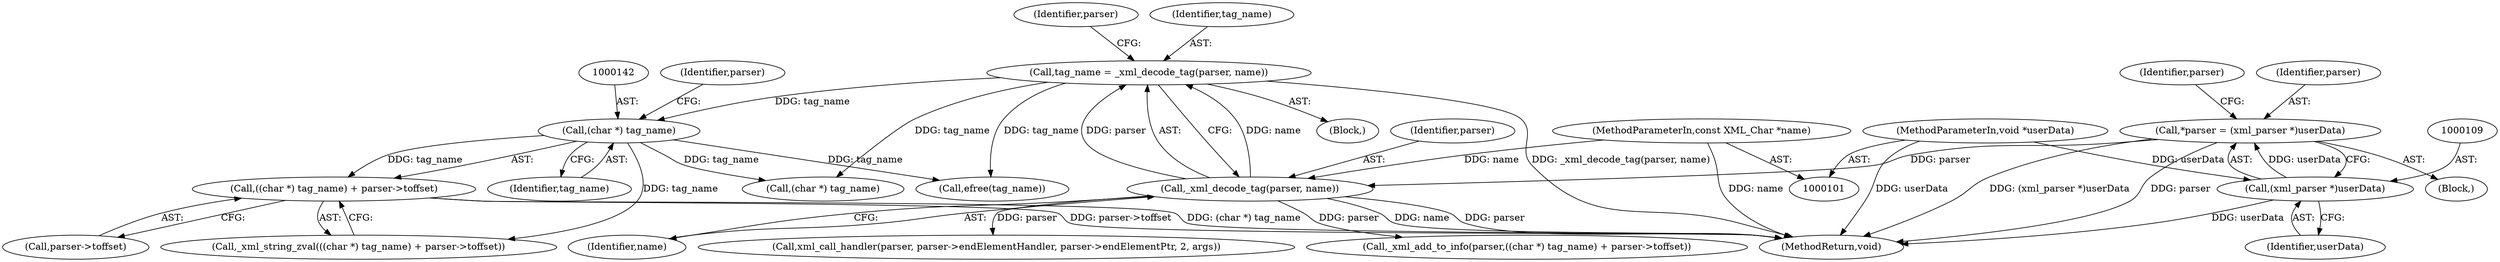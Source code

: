 digraph "0_php_dccda88f27a084bcbbb30198ace12b4e7ae961cc_5@pointer" {
"1000140" [label="(Call,((char *) tag_name) + parser->toffset)"];
"1000141" [label="(Call,(char *) tag_name)"];
"1000117" [label="(Call,tag_name = _xml_decode_tag(parser, name))"];
"1000119" [label="(Call,_xml_decode_tag(parser, name))"];
"1000106" [label="(Call,*parser = (xml_parser *)userData)"];
"1000108" [label="(Call,(xml_parser *)userData)"];
"1000102" [label="(MethodParameterIn,void *userData)"];
"1000103" [label="(MethodParameterIn,const XML_Char *name)"];
"1000120" [label="(Identifier,parser)"];
"1000103" [label="(MethodParameterIn,const XML_Char *name)"];
"1000145" [label="(Identifier,parser)"];
"1000262" [label="(MethodReturn,void)"];
"1000108" [label="(Call,(xml_parser *)userData)"];
"1000192" [label="(Call,(char *) tag_name)"];
"1000143" [label="(Identifier,tag_name)"];
"1000235" [label="(Call,efree(tag_name))"];
"1000102" [label="(MethodParameterIn,void *userData)"];
"1000189" [label="(Call,_xml_add_to_info(parser,((char *) tag_name) + parser->toffset))"];
"1000106" [label="(Call,*parser = (xml_parser *)userData)"];
"1000144" [label="(Call,parser->toffset)"];
"1000150" [label="(Call,xml_call_handler(parser, parser->endElementHandler, parser->endElementPtr, 2, args))"];
"1000139" [label="(Call,_xml_string_zval(((char *) tag_name) + parser->toffset))"];
"1000119" [label="(Call,_xml_decode_tag(parser, name))"];
"1000124" [label="(Identifier,parser)"];
"1000107" [label="(Identifier,parser)"];
"1000110" [label="(Identifier,userData)"];
"1000113" [label="(Identifier,parser)"];
"1000117" [label="(Call,tag_name = _xml_decode_tag(parser, name))"];
"1000104" [label="(Block,)"];
"1000140" [label="(Call,((char *) tag_name) + parser->toffset)"];
"1000121" [label="(Identifier,name)"];
"1000141" [label="(Call,(char *) tag_name)"];
"1000114" [label="(Block,)"];
"1000118" [label="(Identifier,tag_name)"];
"1000140" -> "1000139"  [label="AST: "];
"1000140" -> "1000144"  [label="CFG: "];
"1000141" -> "1000140"  [label="AST: "];
"1000144" -> "1000140"  [label="AST: "];
"1000139" -> "1000140"  [label="CFG: "];
"1000140" -> "1000262"  [label="DDG: (char *) tag_name"];
"1000140" -> "1000262"  [label="DDG: parser->toffset"];
"1000141" -> "1000140"  [label="DDG: tag_name"];
"1000141" -> "1000143"  [label="CFG: "];
"1000142" -> "1000141"  [label="AST: "];
"1000143" -> "1000141"  [label="AST: "];
"1000145" -> "1000141"  [label="CFG: "];
"1000141" -> "1000139"  [label="DDG: tag_name"];
"1000117" -> "1000141"  [label="DDG: tag_name"];
"1000141" -> "1000192"  [label="DDG: tag_name"];
"1000141" -> "1000235"  [label="DDG: tag_name"];
"1000117" -> "1000114"  [label="AST: "];
"1000117" -> "1000119"  [label="CFG: "];
"1000118" -> "1000117"  [label="AST: "];
"1000119" -> "1000117"  [label="AST: "];
"1000124" -> "1000117"  [label="CFG: "];
"1000117" -> "1000262"  [label="DDG: _xml_decode_tag(parser, name)"];
"1000119" -> "1000117"  [label="DDG: parser"];
"1000119" -> "1000117"  [label="DDG: name"];
"1000117" -> "1000192"  [label="DDG: tag_name"];
"1000117" -> "1000235"  [label="DDG: tag_name"];
"1000119" -> "1000121"  [label="CFG: "];
"1000120" -> "1000119"  [label="AST: "];
"1000121" -> "1000119"  [label="AST: "];
"1000119" -> "1000262"  [label="DDG: name"];
"1000119" -> "1000262"  [label="DDG: parser"];
"1000106" -> "1000119"  [label="DDG: parser"];
"1000103" -> "1000119"  [label="DDG: name"];
"1000119" -> "1000150"  [label="DDG: parser"];
"1000119" -> "1000189"  [label="DDG: parser"];
"1000106" -> "1000104"  [label="AST: "];
"1000106" -> "1000108"  [label="CFG: "];
"1000107" -> "1000106"  [label="AST: "];
"1000108" -> "1000106"  [label="AST: "];
"1000113" -> "1000106"  [label="CFG: "];
"1000106" -> "1000262"  [label="DDG: (xml_parser *)userData"];
"1000106" -> "1000262"  [label="DDG: parser"];
"1000108" -> "1000106"  [label="DDG: userData"];
"1000108" -> "1000110"  [label="CFG: "];
"1000109" -> "1000108"  [label="AST: "];
"1000110" -> "1000108"  [label="AST: "];
"1000108" -> "1000262"  [label="DDG: userData"];
"1000102" -> "1000108"  [label="DDG: userData"];
"1000102" -> "1000101"  [label="AST: "];
"1000102" -> "1000262"  [label="DDG: userData"];
"1000103" -> "1000101"  [label="AST: "];
"1000103" -> "1000262"  [label="DDG: name"];
}
